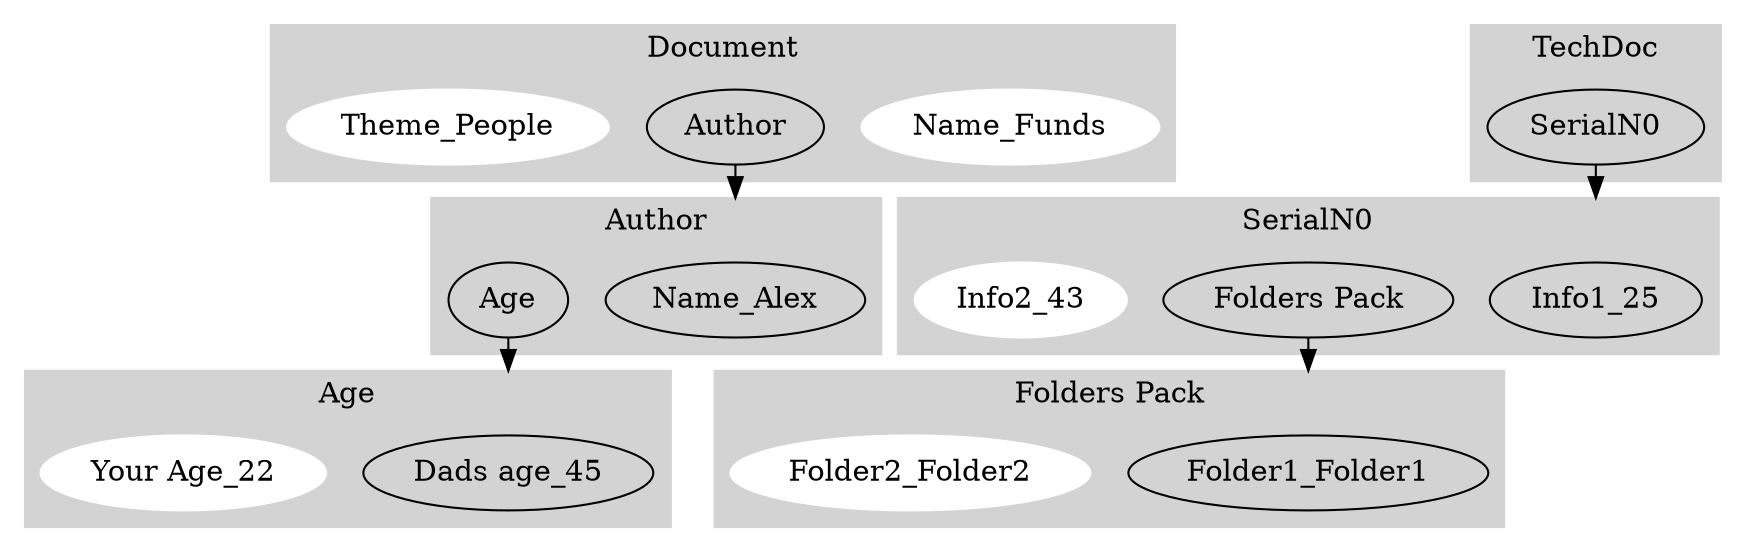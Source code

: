 digraph G {
	compound=true
	subgraph cluster_Document {
		node [color=white style=filled]
		Name_Funds
		style=filled
		color=lightgrey
		label=Document
	}
	Author -> Name_Alex [lhead=cluster_Author]
	subgraph cluster_Author {
		node [color=white style=filled]
		Name_Alex
		style=filled
		color=lightgrey
		label=Author
	}
	Age -> "Dads age_45" [lhead=cluster_Age]
	subgraph cluster_Age {
		node [color=white style=filled]
		"Dads age_45"
		style=filled
		color=lightgrey
		label=Age
	}
	subgraph cluster_Age {
		node [color=white style=filled]
		"Your Age_22"
		style=filled
		color=lightgrey
		label=Age
	}
	subgraph cluster_Author {
		node [color=white style=filled]
		Age
		style=filled
		color=lightgrey
		label=Author
	}
	subgraph cluster_Document {
		node [color=white style=filled]
		Author
		style=filled
		color=lightgrey
		label=Document
	}
	subgraph cluster_Document {
		node [color=white style=filled]
		Theme_People
		style=filled
		color=lightgrey
		label=Document
	}
	SerialN0 -> Info1_25 [lhead=cluster_SerialN0]
	subgraph cluster_SerialN0 {
		node [color=white style=filled]
		Info1_25
		style=filled
		color=lightgrey
		label=SerialN0
	}
	"Folders Pack" -> Folder1_Folder1 [lhead="cluster_Folders Pack"]
	subgraph "cluster_Folders Pack" {
		node [color=white style=filled]
		Folder1_Folder1
		style=filled
		color=lightgrey
		label="Folders Pack"
	}
	subgraph "cluster_Folders Pack" {
		node [color=white style=filled]
		Folder2_Folder2
		style=filled
		color=lightgrey
		label="Folders Pack"
	}
	subgraph cluster_SerialN0 {
		node [color=white style=filled]
		"Folders Pack"
		style=filled
		color=lightgrey
		label=SerialN0
	}
	subgraph cluster_SerialN0 {
		node [color=white style=filled]
		Info2_43
		style=filled
		color=lightgrey
		label=SerialN0
	}
	subgraph cluster_TechDoc {
		node [color=white style=filled]
		SerialN0
		style=filled
		color=lightgrey
		label=TechDoc
	}
}
